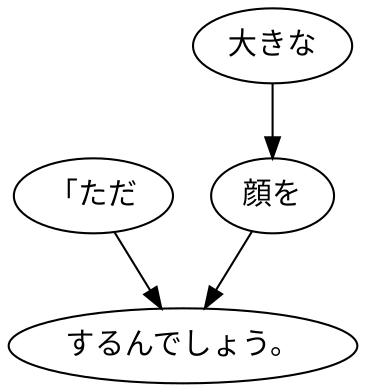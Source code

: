 digraph graph6870 {
	node0 [label="「ただ"];
	node1 [label="大きな"];
	node2 [label="顔を"];
	node3 [label="するんでしょう。"];
	node0 -> node3;
	node1 -> node2;
	node2 -> node3;
}

